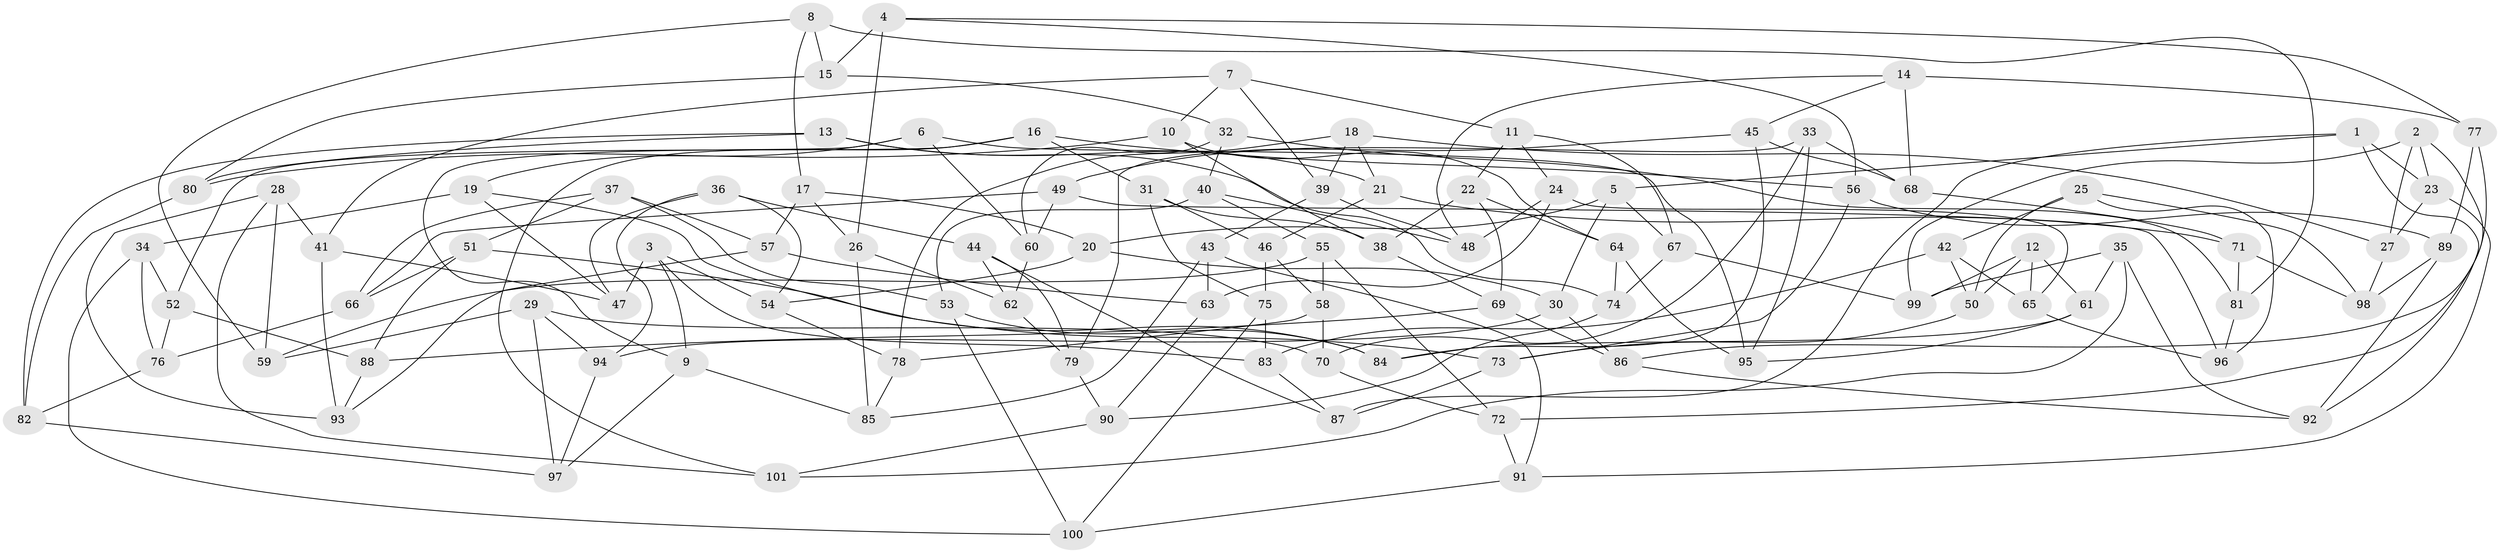 // Generated by graph-tools (version 1.1) at 2025/26/03/09/25 03:26:59]
// undirected, 101 vertices, 202 edges
graph export_dot {
graph [start="1"]
  node [color=gray90,style=filled];
  1;
  2;
  3;
  4;
  5;
  6;
  7;
  8;
  9;
  10;
  11;
  12;
  13;
  14;
  15;
  16;
  17;
  18;
  19;
  20;
  21;
  22;
  23;
  24;
  25;
  26;
  27;
  28;
  29;
  30;
  31;
  32;
  33;
  34;
  35;
  36;
  37;
  38;
  39;
  40;
  41;
  42;
  43;
  44;
  45;
  46;
  47;
  48;
  49;
  50;
  51;
  52;
  53;
  54;
  55;
  56;
  57;
  58;
  59;
  60;
  61;
  62;
  63;
  64;
  65;
  66;
  67;
  68;
  69;
  70;
  71;
  72;
  73;
  74;
  75;
  76;
  77;
  78;
  79;
  80;
  81;
  82;
  83;
  84;
  85;
  86;
  87;
  88;
  89;
  90;
  91;
  92;
  93;
  94;
  95;
  96;
  97;
  98;
  99;
  100;
  101;
  1 -- 87;
  1 -- 92;
  1 -- 23;
  1 -- 5;
  2 -- 72;
  2 -- 23;
  2 -- 99;
  2 -- 27;
  3 -- 9;
  3 -- 54;
  3 -- 83;
  3 -- 47;
  4 -- 26;
  4 -- 77;
  4 -- 56;
  4 -- 15;
  5 -- 20;
  5 -- 67;
  5 -- 30;
  6 -- 95;
  6 -- 9;
  6 -- 60;
  6 -- 19;
  7 -- 41;
  7 -- 11;
  7 -- 39;
  7 -- 10;
  8 -- 15;
  8 -- 17;
  8 -- 81;
  8 -- 59;
  9 -- 97;
  9 -- 85;
  10 -- 38;
  10 -- 64;
  10 -- 80;
  11 -- 24;
  11 -- 67;
  11 -- 22;
  12 -- 50;
  12 -- 65;
  12 -- 99;
  12 -- 61;
  13 -- 74;
  13 -- 21;
  13 -- 80;
  13 -- 82;
  14 -- 77;
  14 -- 68;
  14 -- 45;
  14 -- 48;
  15 -- 32;
  15 -- 80;
  16 -- 52;
  16 -- 31;
  16 -- 101;
  16 -- 56;
  17 -- 20;
  17 -- 57;
  17 -- 26;
  18 -- 21;
  18 -- 78;
  18 -- 39;
  18 -- 27;
  19 -- 84;
  19 -- 47;
  19 -- 34;
  20 -- 30;
  20 -- 54;
  21 -- 46;
  21 -- 71;
  22 -- 38;
  22 -- 64;
  22 -- 69;
  23 -- 27;
  23 -- 91;
  24 -- 48;
  24 -- 65;
  24 -- 63;
  25 -- 42;
  25 -- 98;
  25 -- 96;
  25 -- 50;
  26 -- 62;
  26 -- 85;
  27 -- 98;
  28 -- 101;
  28 -- 41;
  28 -- 93;
  28 -- 59;
  29 -- 70;
  29 -- 97;
  29 -- 94;
  29 -- 59;
  30 -- 86;
  30 -- 94;
  31 -- 46;
  31 -- 75;
  31 -- 38;
  32 -- 60;
  32 -- 81;
  32 -- 40;
  33 -- 79;
  33 -- 68;
  33 -- 70;
  33 -- 95;
  34 -- 100;
  34 -- 76;
  34 -- 52;
  35 -- 61;
  35 -- 101;
  35 -- 99;
  35 -- 92;
  36 -- 44;
  36 -- 47;
  36 -- 54;
  36 -- 94;
  37 -- 57;
  37 -- 53;
  37 -- 66;
  37 -- 51;
  38 -- 69;
  39 -- 43;
  39 -- 48;
  40 -- 53;
  40 -- 48;
  40 -- 55;
  41 -- 93;
  41 -- 47;
  42 -- 83;
  42 -- 50;
  42 -- 65;
  43 -- 91;
  43 -- 85;
  43 -- 63;
  44 -- 79;
  44 -- 62;
  44 -- 87;
  45 -- 49;
  45 -- 84;
  45 -- 68;
  46 -- 75;
  46 -- 58;
  49 -- 60;
  49 -- 96;
  49 -- 66;
  50 -- 73;
  51 -- 88;
  51 -- 66;
  51 -- 73;
  52 -- 88;
  52 -- 76;
  53 -- 100;
  53 -- 84;
  54 -- 78;
  55 -- 59;
  55 -- 72;
  55 -- 58;
  56 -- 73;
  56 -- 89;
  57 -- 63;
  57 -- 93;
  58 -- 78;
  58 -- 70;
  60 -- 62;
  61 -- 95;
  61 -- 84;
  62 -- 79;
  63 -- 90;
  64 -- 74;
  64 -- 95;
  65 -- 96;
  66 -- 76;
  67 -- 99;
  67 -- 74;
  68 -- 71;
  69 -- 86;
  69 -- 88;
  70 -- 72;
  71 -- 98;
  71 -- 81;
  72 -- 91;
  73 -- 87;
  74 -- 90;
  75 -- 83;
  75 -- 100;
  76 -- 82;
  77 -- 86;
  77 -- 89;
  78 -- 85;
  79 -- 90;
  80 -- 82;
  81 -- 96;
  82 -- 97;
  83 -- 87;
  86 -- 92;
  88 -- 93;
  89 -- 98;
  89 -- 92;
  90 -- 101;
  91 -- 100;
  94 -- 97;
}
